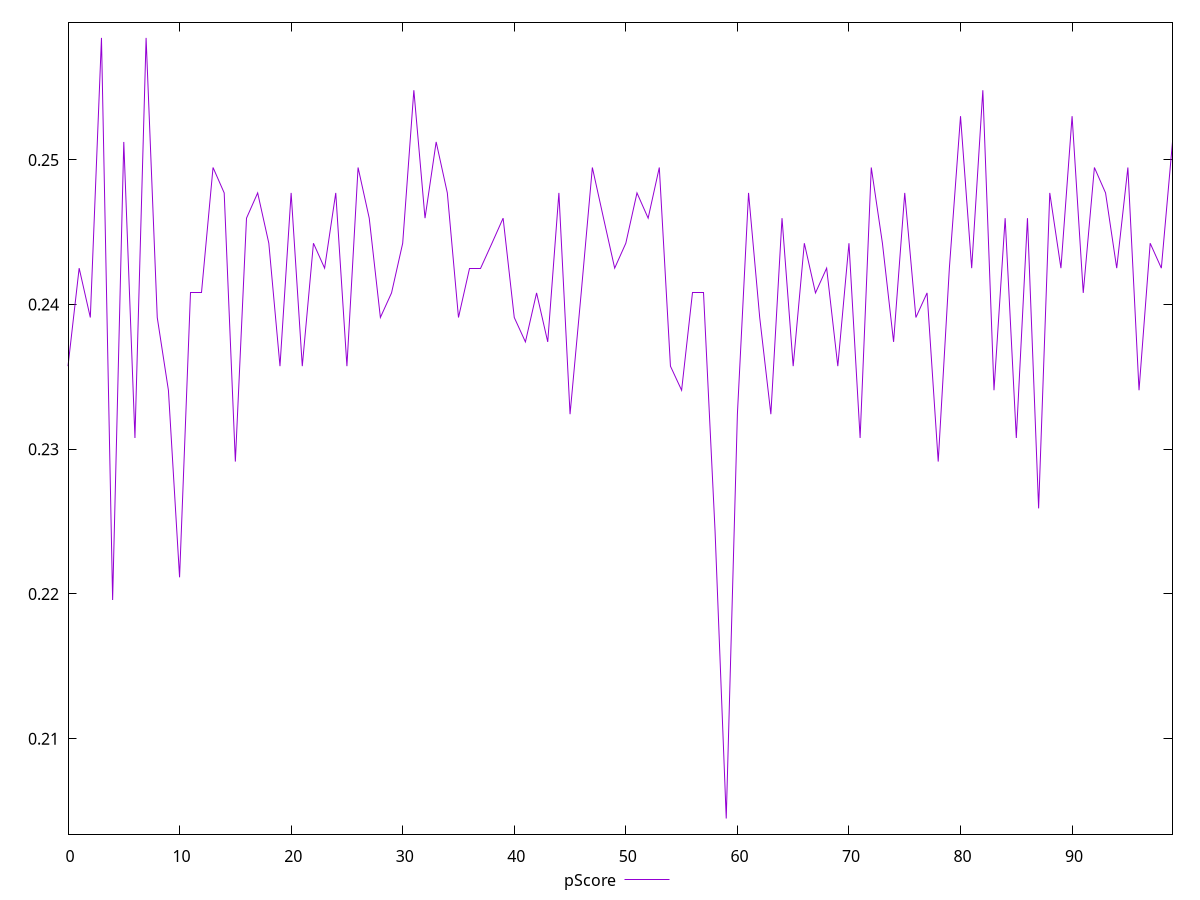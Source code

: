 reset

$pScore <<EOF
0 0.2357450915921927
1 0.2425197073059409
2 0.2391098510043303
3 0.2584340533861809
4 0.21958198519201366
5 0.25124457293432734
6 0.23078152685278286
7 0.2584340533861809
8 0.2391098510043303
9 0.23407948303220338
10 0.22114967733357177
11 0.2408091140684231
12 0.2408091140684231
13 0.24947649528529353
14 0.24772002510289765
15 0.22914906640587812
16 0.24597510727283856
17 0.24772002510289765
18 0.24424168649718153
19 0.2357450915921927
20 0.24772002510289765
21 0.2357450915921927
22 0.24424168649718153
23 0.2425197073059409
24 0.24772002510289765
25 0.2357450915921927
26 0.24947649528529353
27 0.24597510727283856
28 0.2391098510043303
29 0.2408091140684231
30 0.24424168649718153
31 0.2548157701001122
32 0.24597510727283856
33 0.25124457293432734
34 0.24772002510289765
35 0.2391098510043303
36 0.2425197073059409
37 0.2425197073059409
38 0.24424168649718153
39 0.24597510727283856
40 0.2391098510043303
41 0.2374218621946299
42 0.2408091140684231
43 0.2374218621946299
44 0.24772002510289765
45 0.2324249802423487
46 0.2408091140684231
47 0.24947649528529353
48 0.24597510727283856
49 0.2425197073059409
50 0.24424168649718153
51 0.24772002510289765
52 0.24597510727283856
53 0.24947649528529353
54 0.2357450915921927
55 0.23407948303220338
56 0.2408091140684231
57 0.2408091140684231
58 0.22431707702691028
59 0.20447846975093842
60 0.2324249802423487
61 0.24772002510289765
62 0.2391098510043303
63 0.2324249802423487
64 0.24597510727283856
65 0.2357450915921927
66 0.24424168649718153
67 0.2408091140684231
68 0.2425197073059409
69 0.2357450915921927
70 0.24424168649718153
71 0.23078152685278286
72 0.24947649528529353
73 0.24424168649718153
74 0.2374218621946299
75 0.24772002510289765
76 0.2391098510043303
77 0.2408091140684231
78 0.22914906640587812
79 0.2425197073059409
80 0.2530243129688356
81 0.2425197073059409
82 0.2548157701001122
83 0.23407948303220338
84 0.24597510727283856
85 0.23078152685278286
86 0.24597510727283856
87 0.22591689812763605
88 0.24772002510289765
89 0.2425197073059409
90 0.2530243129688356
91 0.2408091140684231
92 0.24947649528529353
93 0.24772002510289765
94 0.2425197073059409
95 0.24947649528529353
96 0.23407948303220338
97 0.24424168649718153
98 0.2425197073059409
99 0.25124457293432734
EOF

set key outside below
set xrange [0:99]
set yrange [0.20339935807823356:0.2595131650588858]
set trange [0.20339935807823356:0.2595131650588858]
set terminal svg size 640, 500 enhanced background rgb 'white'
set output "reports/report_00033_2021-03-01T14-23-16.841Z/max-potential-fid/samples/astro-inner/pScore/values.svg"

plot $pScore title "pScore" with line

reset
